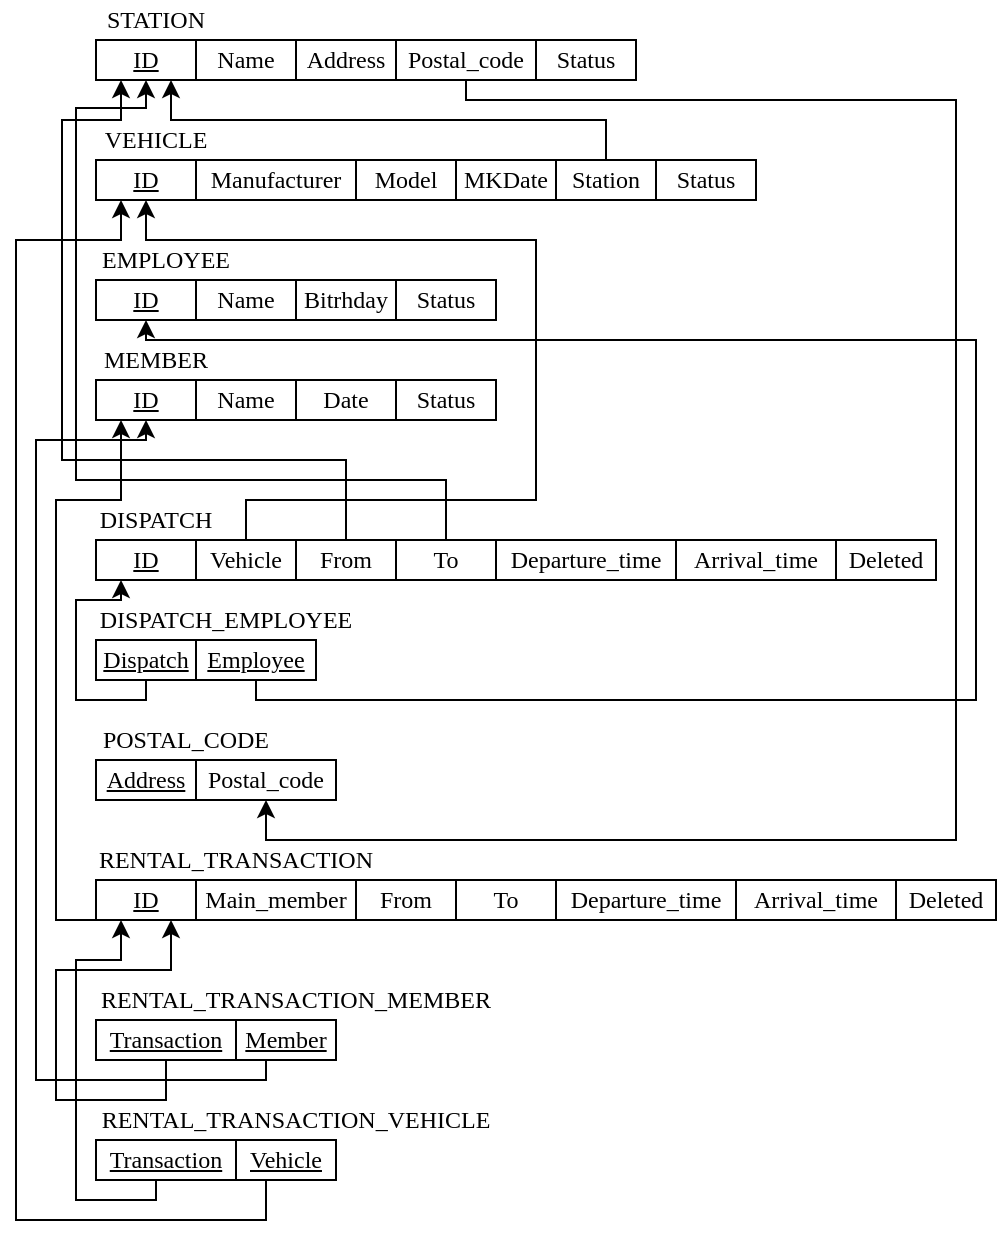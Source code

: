 <mxfile version="28.2.5">
  <diagram name="第 1 页" id="FGGuAt8Rrx4PTVafgH-0">
    <mxGraphModel dx="1640" dy="603" grid="1" gridSize="10" guides="1" tooltips="1" connect="1" arrows="1" fold="1" page="1" pageScale="1" pageWidth="827" pageHeight="1169" math="0" shadow="0">
      <root>
        <mxCell id="0" />
        <mxCell id="1" parent="0" />
        <mxCell id="wNJozsmkvN_UzGk9LZLu-8" value="&lt;font face=&quot;Times New Roman&quot;&gt;&lt;u&gt;ID&lt;/u&gt;&lt;/font&gt;" style="rounded=0;whiteSpace=wrap;html=1;" parent="1" vertex="1">
          <mxGeometry x="30" y="60" width="50" height="20" as="geometry" />
        </mxCell>
        <mxCell id="wNJozsmkvN_UzGk9LZLu-9" value="&lt;font face=&quot;Times New Roman&quot;&gt;Name&lt;/font&gt;" style="rounded=0;whiteSpace=wrap;html=1;" parent="1" vertex="1">
          <mxGeometry x="80" y="60" width="50" height="20" as="geometry" />
        </mxCell>
        <mxCell id="wNJozsmkvN_UzGk9LZLu-10" value="&lt;font face=&quot;Times New Roman&quot;&gt;Address&lt;/font&gt;" style="rounded=0;whiteSpace=wrap;html=1;" parent="1" vertex="1">
          <mxGeometry x="130" y="60" width="50" height="20" as="geometry" />
        </mxCell>
        <mxCell id="wNJozsmkvN_UzGk9LZLu-11" value="&lt;font face=&quot;Times New Roman&quot;&gt;STATION&lt;/font&gt;" style="text;html=1;align=center;verticalAlign=middle;whiteSpace=wrap;rounded=0;" parent="1" vertex="1">
          <mxGeometry x="30" y="40" width="60" height="20" as="geometry" />
        </mxCell>
        <mxCell id="wNJozsmkvN_UzGk9LZLu-12" value="&lt;font face=&quot;Times New Roman&quot;&gt;Status&lt;/font&gt;" style="rounded=0;whiteSpace=wrap;html=1;" parent="1" vertex="1">
          <mxGeometry x="250" y="60" width="50" height="20" as="geometry" />
        </mxCell>
        <mxCell id="iqso6jds54_a657HXmWz-1" value="&lt;font face=&quot;Times New Roman&quot;&gt;&lt;u&gt;ID&lt;/u&gt;&lt;/font&gt;" style="rounded=0;whiteSpace=wrap;html=1;" parent="1" vertex="1">
          <mxGeometry x="30" y="120" width="50" height="20" as="geometry" />
        </mxCell>
        <mxCell id="iqso6jds54_a657HXmWz-2" value="&lt;font face=&quot;Times New Roman&quot;&gt;Manufacturer&lt;/font&gt;" style="rounded=0;whiteSpace=wrap;html=1;" parent="1" vertex="1">
          <mxGeometry x="80" y="120" width="80" height="20" as="geometry" />
        </mxCell>
        <mxCell id="iqso6jds54_a657HXmWz-3" value="&lt;font face=&quot;Times New Roman&quot;&gt;Model&lt;/font&gt;" style="rounded=0;whiteSpace=wrap;html=1;" parent="1" vertex="1">
          <mxGeometry x="160" y="120" width="50" height="20" as="geometry" />
        </mxCell>
        <mxCell id="iqso6jds54_a657HXmWz-4" value="&lt;font face=&quot;Times New Roman&quot;&gt;VEHICLE&lt;/font&gt;" style="text;html=1;align=center;verticalAlign=middle;whiteSpace=wrap;rounded=0;" parent="1" vertex="1">
          <mxGeometry x="30" y="100" width="60" height="20" as="geometry" />
        </mxCell>
        <mxCell id="iqso6jds54_a657HXmWz-5" value="&lt;font face=&quot;Times New Roman&quot;&gt;Deleted&lt;/font&gt;" style="rounded=0;whiteSpace=wrap;html=1;" parent="1" vertex="1">
          <mxGeometry x="400" y="310" width="50" height="20" as="geometry" />
        </mxCell>
        <mxCell id="iqso6jds54_a657HXmWz-8" style="edgeStyle=orthogonalEdgeStyle;rounded=0;orthogonalLoop=1;jettySize=auto;html=1;exitX=0.5;exitY=0;exitDx=0;exitDy=0;entryX=0.75;entryY=1;entryDx=0;entryDy=0;" parent="1" source="iqso6jds54_a657HXmWz-6" target="wNJozsmkvN_UzGk9LZLu-8" edge="1">
          <mxGeometry relative="1" as="geometry" />
        </mxCell>
        <mxCell id="iqso6jds54_a657HXmWz-6" value="&lt;font face=&quot;Times New Roman&quot;&gt;Station&lt;/font&gt;" style="rounded=0;whiteSpace=wrap;html=1;" parent="1" vertex="1">
          <mxGeometry x="260" y="120" width="50" height="20" as="geometry" />
        </mxCell>
        <mxCell id="iqso6jds54_a657HXmWz-7" value="&lt;font face=&quot;Times New Roman&quot;&gt;Status&lt;/font&gt;" style="rounded=0;whiteSpace=wrap;html=1;" parent="1" vertex="1">
          <mxGeometry x="310" y="120" width="50" height="20" as="geometry" />
        </mxCell>
        <mxCell id="iqso6jds54_a657HXmWz-9" value="&lt;font face=&quot;Times New Roman&quot;&gt;MKDate&lt;/font&gt;" style="rounded=0;whiteSpace=wrap;html=1;" parent="1" vertex="1">
          <mxGeometry x="210" y="120" width="50" height="20" as="geometry" />
        </mxCell>
        <mxCell id="iqso6jds54_a657HXmWz-10" value="&lt;font face=&quot;Times New Roman&quot;&gt;&lt;u&gt;ID&lt;/u&gt;&lt;/font&gt;" style="rounded=0;whiteSpace=wrap;html=1;" parent="1" vertex="1">
          <mxGeometry x="30" y="180" width="50" height="20" as="geometry" />
        </mxCell>
        <mxCell id="iqso6jds54_a657HXmWz-12" value="&lt;font face=&quot;Times New Roman&quot;&gt;Name&lt;/font&gt;" style="rounded=0;whiteSpace=wrap;html=1;" parent="1" vertex="1">
          <mxGeometry x="80" y="180" width="50" height="20" as="geometry" />
        </mxCell>
        <mxCell id="iqso6jds54_a657HXmWz-13" value="&lt;font face=&quot;Times New Roman&quot;&gt;EMPLOYEE&lt;/font&gt;" style="text;html=1;align=center;verticalAlign=middle;whiteSpace=wrap;rounded=0;" parent="1" vertex="1">
          <mxGeometry x="30" y="160" width="70" height="20" as="geometry" />
        </mxCell>
        <mxCell id="iqso6jds54_a657HXmWz-15" value="&lt;font face=&quot;Times New Roman&quot;&gt;Status&lt;/font&gt;" style="rounded=0;whiteSpace=wrap;html=1;" parent="1" vertex="1">
          <mxGeometry x="180" y="180" width="50" height="20" as="geometry" />
        </mxCell>
        <mxCell id="iqso6jds54_a657HXmWz-16" value="&lt;font face=&quot;Times New Roman&quot;&gt;Bitrhday&lt;/font&gt;" style="rounded=0;whiteSpace=wrap;html=1;" parent="1" vertex="1">
          <mxGeometry x="130" y="180" width="50" height="20" as="geometry" />
        </mxCell>
        <mxCell id="iqso6jds54_a657HXmWz-17" value="&lt;font face=&quot;Times New Roman&quot;&gt;&lt;u&gt;ID&lt;/u&gt;&lt;/font&gt;" style="rounded=0;whiteSpace=wrap;html=1;" parent="1" vertex="1">
          <mxGeometry x="30" y="230" width="50" height="20" as="geometry" />
        </mxCell>
        <mxCell id="iqso6jds54_a657HXmWz-18" value="&lt;font face=&quot;Times New Roman&quot;&gt;Name&lt;/font&gt;" style="rounded=0;whiteSpace=wrap;html=1;" parent="1" vertex="1">
          <mxGeometry x="80" y="230" width="50" height="20" as="geometry" />
        </mxCell>
        <mxCell id="iqso6jds54_a657HXmWz-19" value="&lt;font face=&quot;Times New Roman&quot;&gt;MEMBER&lt;/font&gt;" style="text;html=1;align=center;verticalAlign=middle;whiteSpace=wrap;rounded=0;" parent="1" vertex="1">
          <mxGeometry x="30" y="210" width="60" height="20" as="geometry" />
        </mxCell>
        <mxCell id="iqso6jds54_a657HXmWz-20" value="&lt;font face=&quot;Times New Roman&quot;&gt;Status&lt;/font&gt;" style="rounded=0;whiteSpace=wrap;html=1;" parent="1" vertex="1">
          <mxGeometry x="180" y="230" width="50" height="20" as="geometry" />
        </mxCell>
        <mxCell id="iqso6jds54_a657HXmWz-21" value="&lt;font face=&quot;Times New Roman&quot;&gt;Date&lt;/font&gt;" style="rounded=0;whiteSpace=wrap;html=1;" parent="1" vertex="1">
          <mxGeometry x="130" y="230" width="50" height="20" as="geometry" />
        </mxCell>
        <mxCell id="iqso6jds54_a657HXmWz-27" value="&lt;font face=&quot;Times New Roman&quot;&gt;&lt;u&gt;ID&lt;/u&gt;&lt;/font&gt;" style="rounded=0;whiteSpace=wrap;html=1;" parent="1" vertex="1">
          <mxGeometry x="30" y="310" width="50" height="20" as="geometry" />
        </mxCell>
        <mxCell id="iqso6jds54_a657HXmWz-34" style="edgeStyle=orthogonalEdgeStyle;rounded=0;orthogonalLoop=1;jettySize=auto;html=1;exitX=0.5;exitY=0;exitDx=0;exitDy=0;entryX=0.5;entryY=1;entryDx=0;entryDy=0;" parent="1" source="iqso6jds54_a657HXmWz-28" target="iqso6jds54_a657HXmWz-1" edge="1">
          <mxGeometry relative="1" as="geometry">
            <Array as="points">
              <mxPoint x="105" y="290" />
              <mxPoint x="250" y="290" />
              <mxPoint x="250" y="160" />
              <mxPoint x="55" y="160" />
            </Array>
          </mxGeometry>
        </mxCell>
        <mxCell id="iqso6jds54_a657HXmWz-28" value="&lt;font face=&quot;Times New Roman&quot;&gt;Vehicle&lt;/font&gt;" style="rounded=0;whiteSpace=wrap;html=1;" parent="1" vertex="1">
          <mxGeometry x="80" y="310" width="50" height="20" as="geometry" />
        </mxCell>
        <mxCell id="iqso6jds54_a657HXmWz-29" value="&lt;font face=&quot;Times New Roman&quot;&gt;DISPATCH&lt;/font&gt;" style="text;html=1;align=center;verticalAlign=middle;whiteSpace=wrap;rounded=0;" parent="1" vertex="1">
          <mxGeometry x="30" y="290" width="60" height="20" as="geometry" />
        </mxCell>
        <mxCell id="iqso6jds54_a657HXmWz-36" style="edgeStyle=orthogonalEdgeStyle;rounded=0;orthogonalLoop=1;jettySize=auto;html=1;exitX=0.5;exitY=0;exitDx=0;exitDy=0;entryX=0.5;entryY=1;entryDx=0;entryDy=0;" parent="1" source="iqso6jds54_a657HXmWz-30" target="wNJozsmkvN_UzGk9LZLu-8" edge="1">
          <mxGeometry relative="1" as="geometry">
            <Array as="points">
              <mxPoint x="205" y="280" />
              <mxPoint x="20" y="280" />
              <mxPoint x="20" y="94" />
              <mxPoint x="55" y="94" />
            </Array>
          </mxGeometry>
        </mxCell>
        <mxCell id="iqso6jds54_a657HXmWz-30" value="&lt;font face=&quot;Times New Roman&quot;&gt;To&lt;/font&gt;" style="rounded=0;whiteSpace=wrap;html=1;" parent="1" vertex="1">
          <mxGeometry x="180" y="310" width="50" height="20" as="geometry" />
        </mxCell>
        <mxCell id="iqso6jds54_a657HXmWz-37" style="edgeStyle=orthogonalEdgeStyle;rounded=0;orthogonalLoop=1;jettySize=auto;html=1;exitX=0.5;exitY=0;exitDx=0;exitDy=0;entryX=0.25;entryY=1;entryDx=0;entryDy=0;" parent="1" source="iqso6jds54_a657HXmWz-31" target="wNJozsmkvN_UzGk9LZLu-8" edge="1">
          <mxGeometry relative="1" as="geometry">
            <Array as="points">
              <mxPoint x="155" y="270" />
              <mxPoint x="13" y="270" />
              <mxPoint x="13" y="100" />
              <mxPoint x="43" y="100" />
            </Array>
          </mxGeometry>
        </mxCell>
        <mxCell id="iqso6jds54_a657HXmWz-31" value="&lt;font face=&quot;Times New Roman&quot;&gt;From&lt;/font&gt;" style="rounded=0;whiteSpace=wrap;html=1;" parent="1" vertex="1">
          <mxGeometry x="130" y="310" width="50" height="20" as="geometry" />
        </mxCell>
        <mxCell id="iqso6jds54_a657HXmWz-32" value="&lt;font face=&quot;Times New Roman&quot;&gt;Arrival_time&lt;/font&gt;" style="rounded=0;whiteSpace=wrap;html=1;" parent="1" vertex="1">
          <mxGeometry x="320" y="310" width="80" height="20" as="geometry" />
        </mxCell>
        <mxCell id="iqso6jds54_a657HXmWz-33" value="&lt;font face=&quot;Times New Roman&quot;&gt;Departure_time&lt;/font&gt;" style="rounded=0;whiteSpace=wrap;html=1;" parent="1" vertex="1">
          <mxGeometry x="230" y="310" width="90" height="20" as="geometry" />
        </mxCell>
        <mxCell id="iqso6jds54_a657HXmWz-46" style="edgeStyle=orthogonalEdgeStyle;rounded=0;orthogonalLoop=1;jettySize=auto;html=1;exitX=0.5;exitY=1;exitDx=0;exitDy=0;entryX=0.25;entryY=1;entryDx=0;entryDy=0;" parent="1" source="iqso6jds54_a657HXmWz-39" target="iqso6jds54_a657HXmWz-27" edge="1">
          <mxGeometry relative="1" as="geometry">
            <Array as="points">
              <mxPoint x="55" y="390" />
              <mxPoint x="20" y="390" />
              <mxPoint x="20" y="340" />
              <mxPoint x="43" y="340" />
            </Array>
          </mxGeometry>
        </mxCell>
        <mxCell id="iqso6jds54_a657HXmWz-39" value="&lt;font face=&quot;Times New Roman&quot;&gt;&lt;u&gt;Dispatch&lt;/u&gt;&lt;/font&gt;" style="rounded=0;whiteSpace=wrap;html=1;" parent="1" vertex="1">
          <mxGeometry x="30" y="360" width="50" height="20" as="geometry" />
        </mxCell>
        <mxCell id="iqso6jds54_a657HXmWz-47" style="edgeStyle=orthogonalEdgeStyle;rounded=0;orthogonalLoop=1;jettySize=auto;html=1;exitX=0.5;exitY=1;exitDx=0;exitDy=0;entryX=0.5;entryY=1;entryDx=0;entryDy=0;" parent="1" source="iqso6jds54_a657HXmWz-40" target="iqso6jds54_a657HXmWz-10" edge="1">
          <mxGeometry relative="1" as="geometry">
            <Array as="points">
              <mxPoint x="110" y="390" />
              <mxPoint x="470" y="390" />
              <mxPoint x="470" y="210" />
              <mxPoint x="55" y="210" />
            </Array>
          </mxGeometry>
        </mxCell>
        <mxCell id="iqso6jds54_a657HXmWz-40" value="&lt;font face=&quot;Times New Roman&quot;&gt;&lt;u&gt;Employee&lt;/u&gt;&lt;/font&gt;" style="rounded=0;whiteSpace=wrap;html=1;" parent="1" vertex="1">
          <mxGeometry x="80" y="360" width="60" height="20" as="geometry" />
        </mxCell>
        <mxCell id="iqso6jds54_a657HXmWz-41" value="&lt;font face=&quot;Times New Roman&quot;&gt;DISPATCH_EMPLOYEE&lt;/font&gt;" style="text;html=1;align=center;verticalAlign=middle;whiteSpace=wrap;rounded=0;" parent="1" vertex="1">
          <mxGeometry x="30" y="340" width="130" height="20" as="geometry" />
        </mxCell>
        <mxCell id="iqso6jds54_a657HXmWz-48" value="&lt;font face=&quot;Times New Roman&quot;&gt;Postal_code&lt;/font&gt;" style="rounded=0;whiteSpace=wrap;html=1;" parent="1" vertex="1">
          <mxGeometry x="80" y="420" width="70" height="20" as="geometry" />
        </mxCell>
        <mxCell id="iqso6jds54_a657HXmWz-49" value="&lt;font face=&quot;Times New Roman&quot;&gt;&lt;u&gt;Address&lt;/u&gt;&lt;/font&gt;" style="rounded=0;whiteSpace=wrap;html=1;" parent="1" vertex="1">
          <mxGeometry x="30" y="420" width="50" height="20" as="geometry" />
        </mxCell>
        <mxCell id="iqso6jds54_a657HXmWz-50" value="&lt;font face=&quot;Times New Roman&quot;&gt;POSTAL_CODE&lt;/font&gt;" style="text;html=1;align=center;verticalAlign=middle;whiteSpace=wrap;rounded=0;" parent="1" vertex="1">
          <mxGeometry x="30" y="400" width="90" height="20" as="geometry" />
        </mxCell>
        <mxCell id="iqso6jds54_a657HXmWz-52" style="edgeStyle=orthogonalEdgeStyle;rounded=0;orthogonalLoop=1;jettySize=auto;html=1;exitX=0.5;exitY=1;exitDx=0;exitDy=0;entryX=0.5;entryY=1;entryDx=0;entryDy=0;" parent="1" source="iqso6jds54_a657HXmWz-51" target="iqso6jds54_a657HXmWz-48" edge="1">
          <mxGeometry relative="1" as="geometry">
            <Array as="points">
              <mxPoint x="215" y="90" />
              <mxPoint x="460" y="90" />
              <mxPoint x="460" y="460" />
              <mxPoint x="115" y="460" />
            </Array>
          </mxGeometry>
        </mxCell>
        <mxCell id="iqso6jds54_a657HXmWz-51" value="&lt;font face=&quot;Times New Roman&quot;&gt;Postal_code&lt;/font&gt;" style="rounded=0;whiteSpace=wrap;html=1;" parent="1" vertex="1">
          <mxGeometry x="180" y="60" width="70" height="20" as="geometry" />
        </mxCell>
        <mxCell id="eaPugFDVgiI4Y437LTkQ-1" value="&lt;font face=&quot;Times New Roman&quot;&gt;Deleted&lt;/font&gt;" style="rounded=0;whiteSpace=wrap;html=1;" parent="1" vertex="1">
          <mxGeometry x="430" y="480" width="50" height="20" as="geometry" />
        </mxCell>
        <mxCell id="eaPugFDVgiI4Y437LTkQ-2" value="&lt;font face=&quot;Times New Roman&quot;&gt;&lt;u&gt;ID&lt;/u&gt;&lt;/font&gt;" style="rounded=0;whiteSpace=wrap;html=1;" parent="1" vertex="1">
          <mxGeometry x="30" y="480" width="50" height="20" as="geometry" />
        </mxCell>
        <mxCell id="eaPugFDVgiI4Y437LTkQ-29" style="edgeStyle=orthogonalEdgeStyle;rounded=0;orthogonalLoop=1;jettySize=auto;html=1;exitX=0.5;exitY=1;exitDx=0;exitDy=0;entryX=0.25;entryY=1;entryDx=0;entryDy=0;" parent="1" source="eaPugFDVgiI4Y437LTkQ-3" target="iqso6jds54_a657HXmWz-17" edge="1">
          <mxGeometry relative="1" as="geometry">
            <Array as="points">
              <mxPoint x="10" y="500" />
              <mxPoint x="10" y="290" />
              <mxPoint x="43" y="290" />
            </Array>
          </mxGeometry>
        </mxCell>
        <mxCell id="eaPugFDVgiI4Y437LTkQ-3" value="&lt;font face=&quot;Times New Roman&quot;&gt;Main_member&lt;/font&gt;" style="rounded=0;whiteSpace=wrap;html=1;" parent="1" vertex="1">
          <mxGeometry x="80" y="480" width="80" height="20" as="geometry" />
        </mxCell>
        <mxCell id="eaPugFDVgiI4Y437LTkQ-4" value="&lt;font face=&quot;Times New Roman&quot;&gt;RENTAL_TRANSACTION&lt;/font&gt;" style="text;html=1;align=center;verticalAlign=middle;whiteSpace=wrap;rounded=0;" parent="1" vertex="1">
          <mxGeometry x="30" y="460" width="140" height="20" as="geometry" />
        </mxCell>
        <mxCell id="eaPugFDVgiI4Y437LTkQ-5" value="&lt;font face=&quot;Times New Roman&quot;&gt;To&lt;/font&gt;" style="rounded=0;whiteSpace=wrap;html=1;" parent="1" vertex="1">
          <mxGeometry x="210" y="480" width="50" height="20" as="geometry" />
        </mxCell>
        <mxCell id="eaPugFDVgiI4Y437LTkQ-6" value="&lt;font face=&quot;Times New Roman&quot;&gt;From&lt;/font&gt;" style="rounded=0;whiteSpace=wrap;html=1;" parent="1" vertex="1">
          <mxGeometry x="160" y="480" width="50" height="20" as="geometry" />
        </mxCell>
        <mxCell id="eaPugFDVgiI4Y437LTkQ-7" value="&lt;font face=&quot;Times New Roman&quot;&gt;Arrival_time&lt;/font&gt;" style="rounded=0;whiteSpace=wrap;html=1;" parent="1" vertex="1">
          <mxGeometry x="350" y="480" width="80" height="20" as="geometry" />
        </mxCell>
        <mxCell id="eaPugFDVgiI4Y437LTkQ-8" value="&lt;font face=&quot;Times New Roman&quot;&gt;Departure_time&lt;/font&gt;" style="rounded=0;whiteSpace=wrap;html=1;" parent="1" vertex="1">
          <mxGeometry x="260" y="480" width="90" height="20" as="geometry" />
        </mxCell>
        <mxCell id="eaPugFDVgiI4Y437LTkQ-30" style="edgeStyle=orthogonalEdgeStyle;rounded=0;orthogonalLoop=1;jettySize=auto;html=1;exitX=0.5;exitY=1;exitDx=0;exitDy=0;entryX=0.75;entryY=1;entryDx=0;entryDy=0;" parent="1" source="eaPugFDVgiI4Y437LTkQ-10" target="eaPugFDVgiI4Y437LTkQ-2" edge="1">
          <mxGeometry relative="1" as="geometry" />
        </mxCell>
        <mxCell id="eaPugFDVgiI4Y437LTkQ-10" value="&lt;font face=&quot;Times New Roman&quot;&gt;&lt;u&gt;Transaction&lt;/u&gt;&lt;/font&gt;" style="rounded=0;whiteSpace=wrap;html=1;" parent="1" vertex="1">
          <mxGeometry x="30" y="550" width="70" height="20" as="geometry" />
        </mxCell>
        <mxCell id="eaPugFDVgiI4Y437LTkQ-32" style="edgeStyle=orthogonalEdgeStyle;rounded=0;orthogonalLoop=1;jettySize=auto;html=1;exitX=0.5;exitY=1;exitDx=0;exitDy=0;entryX=0.5;entryY=1;entryDx=0;entryDy=0;" parent="1" source="eaPugFDVgiI4Y437LTkQ-11" target="iqso6jds54_a657HXmWz-17" edge="1">
          <mxGeometry relative="1" as="geometry">
            <Array as="points">
              <mxPoint x="115" y="570" />
              <mxPoint x="115" y="580" />
              <mxPoint y="580" />
              <mxPoint y="260" />
              <mxPoint x="55" y="260" />
            </Array>
          </mxGeometry>
        </mxCell>
        <mxCell id="eaPugFDVgiI4Y437LTkQ-11" value="&lt;font face=&quot;Times New Roman&quot;&gt;&lt;u&gt;Member&lt;/u&gt;&lt;/font&gt;" style="rounded=0;whiteSpace=wrap;html=1;" parent="1" vertex="1">
          <mxGeometry x="100" y="550" width="50" height="20" as="geometry" />
        </mxCell>
        <mxCell id="eaPugFDVgiI4Y437LTkQ-12" value="&lt;font face=&quot;Times New Roman&quot;&gt;RENTAL_TRANSACTION_MEMBER&lt;/font&gt;" style="text;html=1;align=center;verticalAlign=middle;whiteSpace=wrap;rounded=0;" parent="1" vertex="1">
          <mxGeometry x="30" y="530" width="200" height="20" as="geometry" />
        </mxCell>
        <mxCell id="eaPugFDVgiI4Y437LTkQ-20" value="&lt;font face=&quot;Times New Roman&quot;&gt;RENTAL_TRANSACTION_VEHICLE&lt;/font&gt;" style="text;html=1;align=center;verticalAlign=middle;whiteSpace=wrap;rounded=0;" parent="1" vertex="1">
          <mxGeometry x="30" y="590" width="200" height="20" as="geometry" />
        </mxCell>
        <mxCell id="eaPugFDVgiI4Y437LTkQ-31" style="edgeStyle=orthogonalEdgeStyle;rounded=0;orthogonalLoop=1;jettySize=auto;html=1;exitX=0.5;exitY=1;exitDx=0;exitDy=0;entryX=0.25;entryY=1;entryDx=0;entryDy=0;" parent="1" source="eaPugFDVgiI4Y437LTkQ-27" target="eaPugFDVgiI4Y437LTkQ-2" edge="1">
          <mxGeometry relative="1" as="geometry">
            <Array as="points">
              <mxPoint x="60" y="640" />
              <mxPoint x="20" y="640" />
              <mxPoint x="20" y="520" />
              <mxPoint x="43" y="520" />
            </Array>
          </mxGeometry>
        </mxCell>
        <mxCell id="eaPugFDVgiI4Y437LTkQ-27" value="&lt;font face=&quot;Times New Roman&quot;&gt;&lt;u&gt;Transaction&lt;/u&gt;&lt;/font&gt;" style="rounded=0;whiteSpace=wrap;html=1;" parent="1" vertex="1">
          <mxGeometry x="30" y="610" width="70" height="20" as="geometry" />
        </mxCell>
        <mxCell id="eaPugFDVgiI4Y437LTkQ-33" style="edgeStyle=orthogonalEdgeStyle;rounded=0;orthogonalLoop=1;jettySize=auto;html=1;exitX=0.5;exitY=1;exitDx=0;exitDy=0;entryX=0.25;entryY=1;entryDx=0;entryDy=0;" parent="1" source="eaPugFDVgiI4Y437LTkQ-28" target="iqso6jds54_a657HXmWz-1" edge="1">
          <mxGeometry relative="1" as="geometry">
            <Array as="points">
              <mxPoint x="115" y="630" />
              <mxPoint x="115" y="650" />
              <mxPoint x="-10" y="650" />
              <mxPoint x="-10" y="160" />
              <mxPoint x="42" y="160" />
            </Array>
          </mxGeometry>
        </mxCell>
        <mxCell id="eaPugFDVgiI4Y437LTkQ-28" value="&lt;font face=&quot;Times New Roman&quot;&gt;&lt;u&gt;Vehicle&lt;/u&gt;&lt;/font&gt;" style="rounded=0;whiteSpace=wrap;html=1;" parent="1" vertex="1">
          <mxGeometry x="100" y="610" width="50" height="20" as="geometry" />
        </mxCell>
      </root>
    </mxGraphModel>
  </diagram>
</mxfile>
